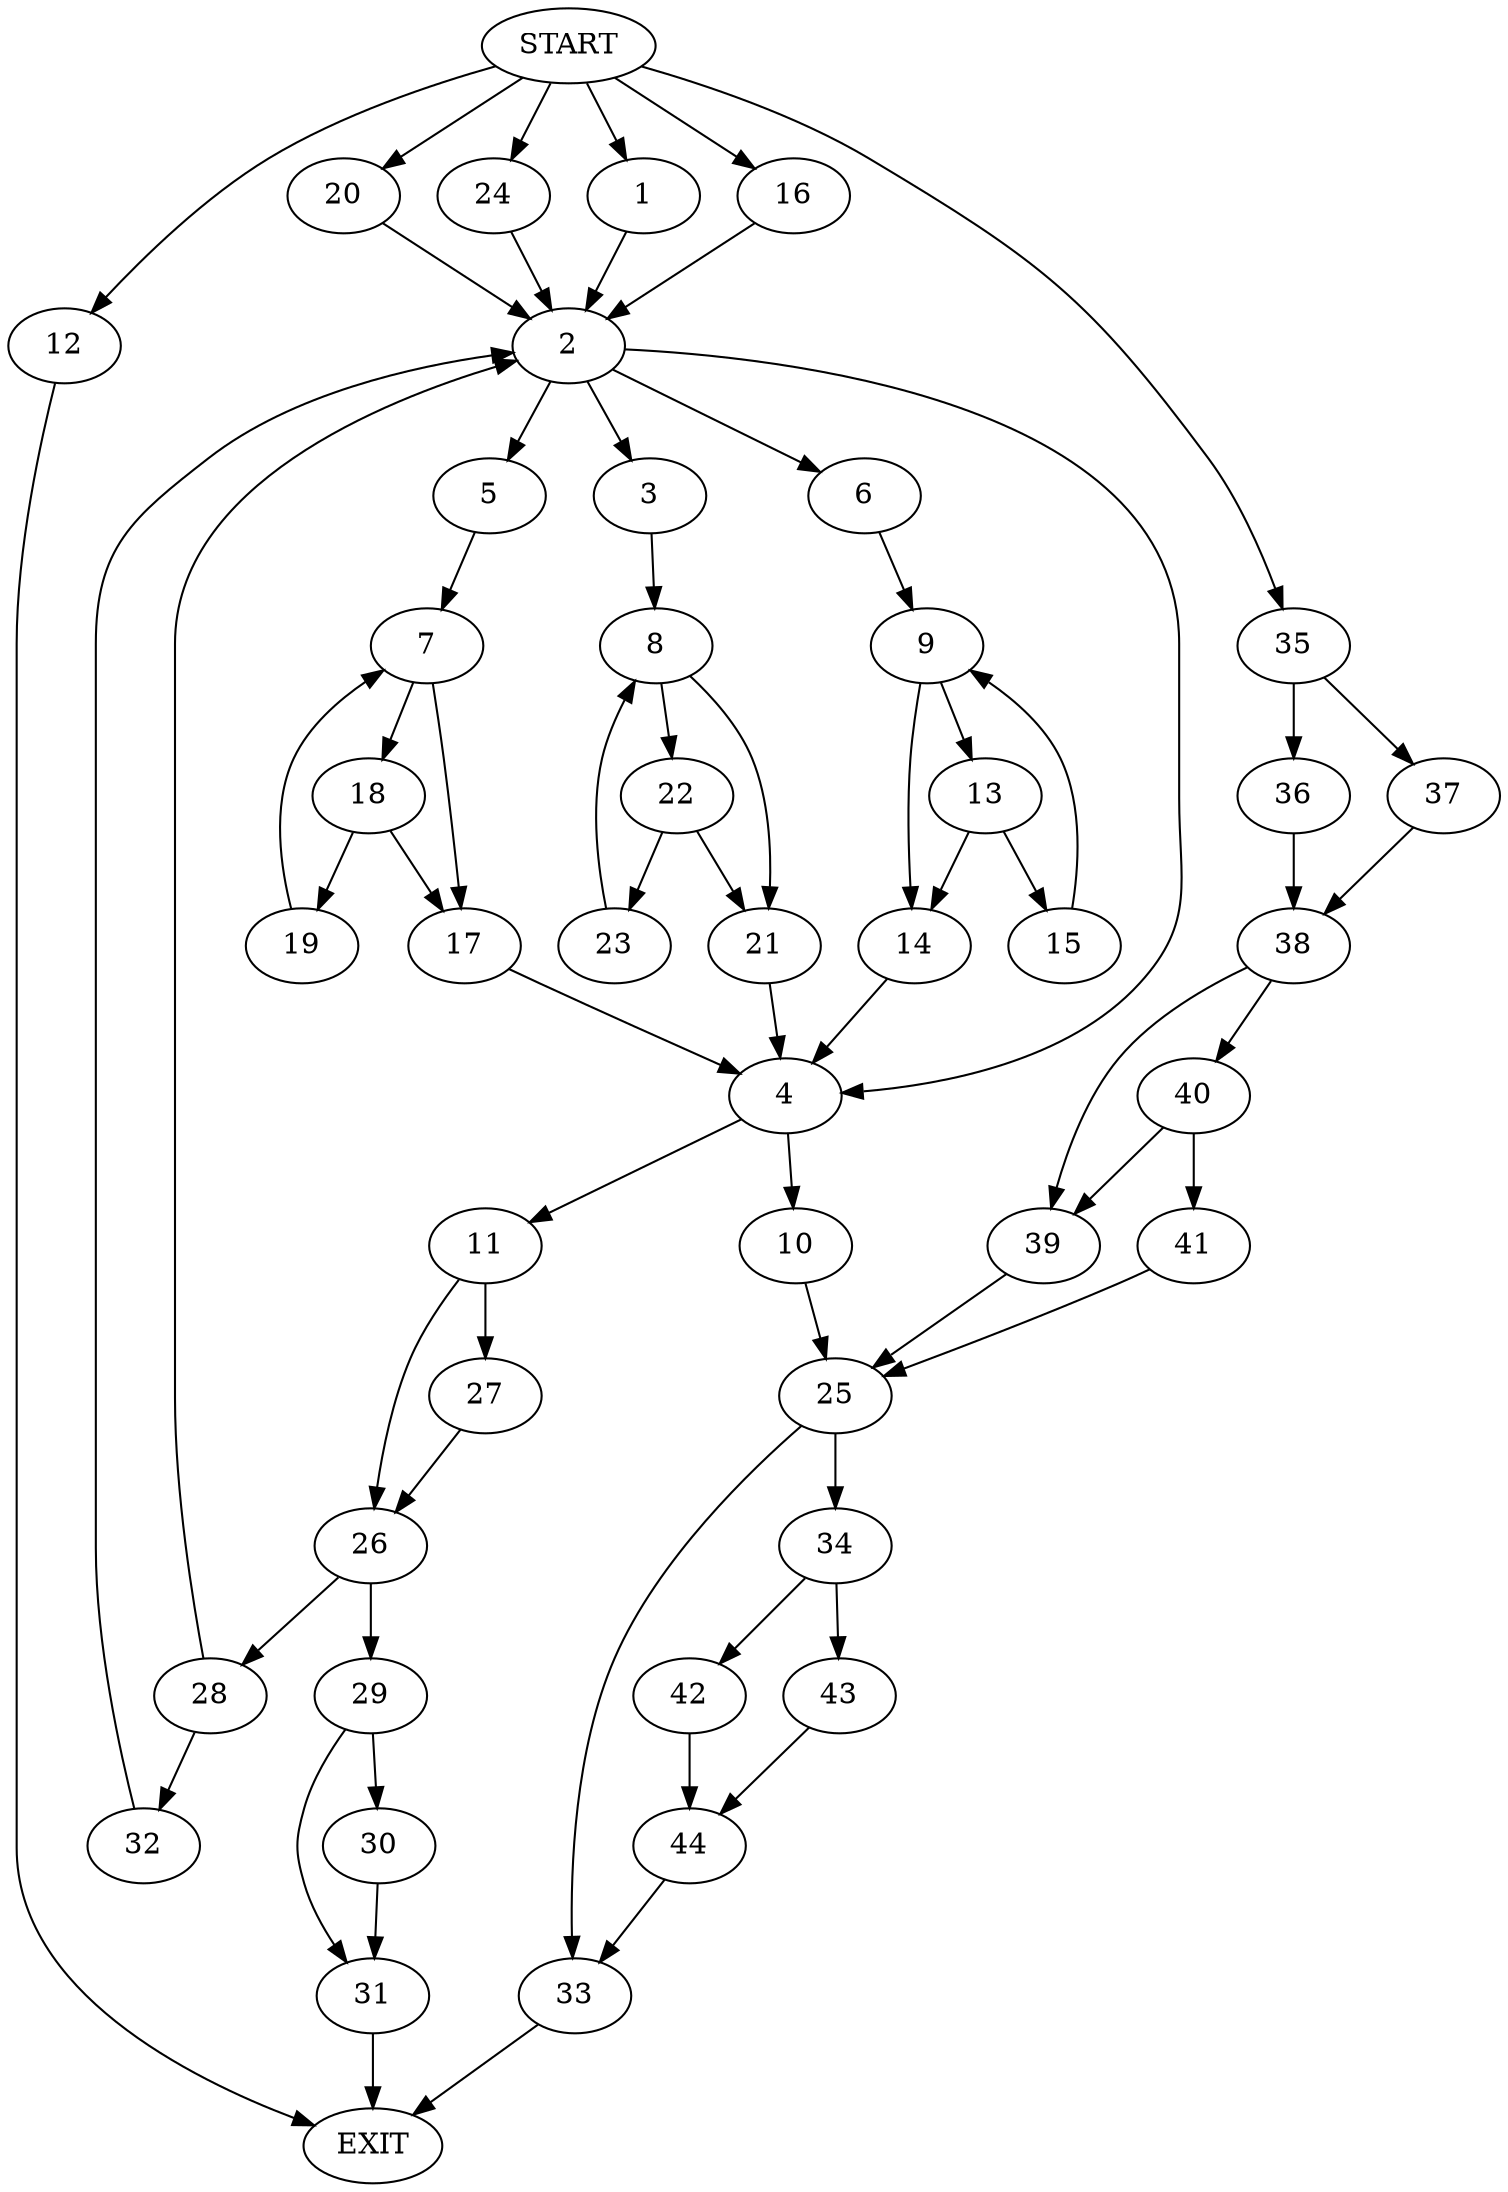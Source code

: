 digraph {
0 [label="START"]
45 [label="EXIT"]
0 -> 1
1 -> 2
2 -> 3
2 -> 4
2 -> 5
2 -> 6
5 -> 7
3 -> 8
6 -> 9
4 -> 10
4 -> 11
0 -> 12
12 -> 45
9 -> 13
9 -> 14
13 -> 14
13 -> 15
14 -> 4
15 -> 9
0 -> 16
16 -> 2
7 -> 17
7 -> 18
18 -> 19
18 -> 17
17 -> 4
19 -> 7
0 -> 20
20 -> 2
8 -> 21
8 -> 22
21 -> 4
22 -> 21
22 -> 23
23 -> 8
0 -> 24
24 -> 2
10 -> 25
11 -> 26
11 -> 27
27 -> 26
26 -> 28
26 -> 29
29 -> 30
29 -> 31
28 -> 32
28 -> 2
30 -> 31
31 -> 45
32 -> 2
25 -> 33
25 -> 34
0 -> 35
35 -> 36
35 -> 37
36 -> 38
37 -> 38
38 -> 39
38 -> 40
40 -> 39
40 -> 41
39 -> 25
41 -> 25
33 -> 45
34 -> 42
34 -> 43
43 -> 44
42 -> 44
44 -> 33
}
